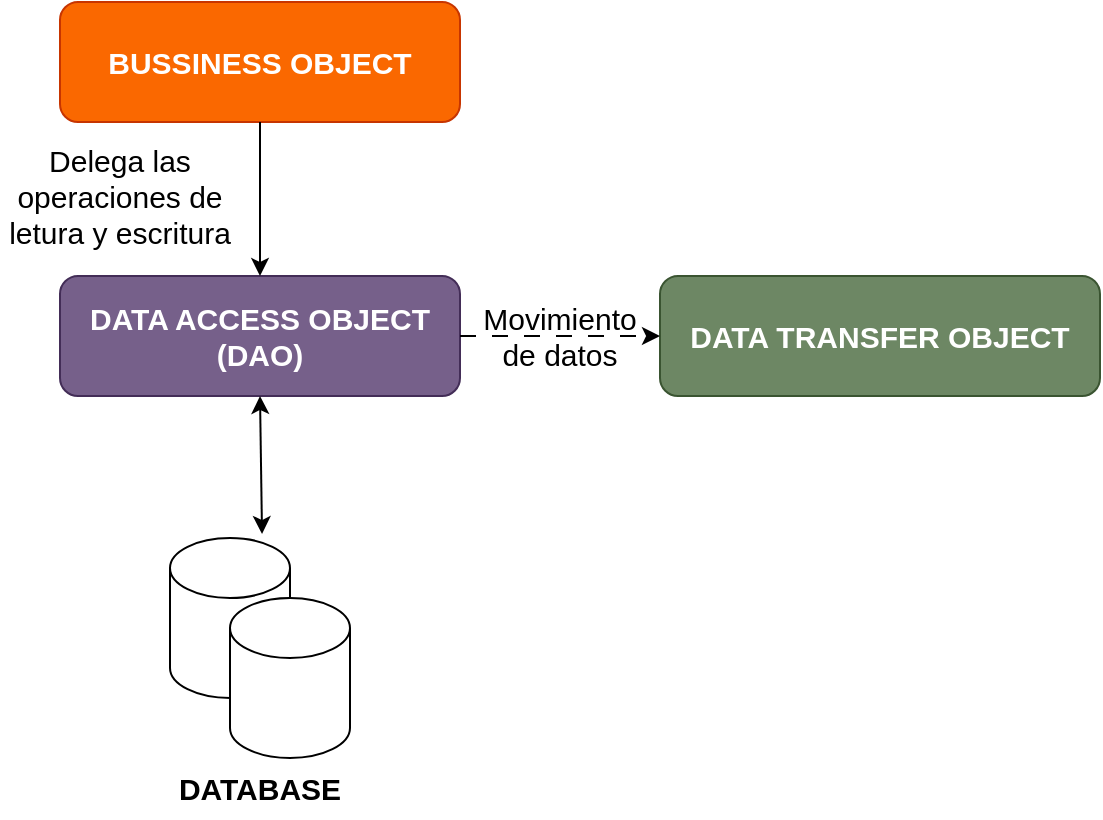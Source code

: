 <mxfile>
    <diagram id="O5XZ4IYDq3p7gJ5g78GB" name="Page-1">
        <mxGraphModel dx="668" dy="795" grid="1" gridSize="10" guides="1" tooltips="1" connect="1" arrows="1" fold="1" page="1" pageScale="1" pageWidth="850" pageHeight="1100" background="#ffffff" math="0" shadow="0">
            <root>
                <mxCell id="0"/>
                <mxCell id="1" parent="0"/>
                <mxCell id="3" value="&lt;b&gt;&lt;font color=&quot;#ffffff&quot; style=&quot;font-size: 15px;&quot;&gt;BUSSINESS OBJECT&lt;/font&gt;&lt;/b&gt;" style="rounded=1;whiteSpace=wrap;html=1;fillColor=#fa6800;fontColor=#000000;strokeColor=#C73500;" vertex="1" parent="1">
                    <mxGeometry x="100" y="253" width="200" height="60" as="geometry"/>
                </mxCell>
                <mxCell id="4" value="&lt;font style=&quot;font-size: 15px;&quot;&gt;&lt;b&gt;DATA ACCESS OBJECT (DAO)&lt;/b&gt;&lt;/font&gt;" style="rounded=1;whiteSpace=wrap;html=1;fillColor=#76608a;fontColor=#ffffff;strokeColor=#432D57;" vertex="1" parent="1">
                    <mxGeometry x="100" y="390" width="200" height="60" as="geometry"/>
                </mxCell>
                <mxCell id="8" value="" style="group" vertex="1" connectable="0" parent="1">
                    <mxGeometry x="155" y="521" width="90" height="110" as="geometry"/>
                </mxCell>
                <mxCell id="7" value="" style="shape=cylinder3;whiteSpace=wrap;html=1;boundedLbl=1;backgroundOutline=1;size=15;" vertex="1" parent="8">
                    <mxGeometry width="60" height="80" as="geometry"/>
                </mxCell>
                <mxCell id="6" value="" style="shape=cylinder3;whiteSpace=wrap;html=1;boundedLbl=1;backgroundOutline=1;size=15;" vertex="1" parent="8">
                    <mxGeometry x="30" y="30" width="60" height="80" as="geometry"/>
                </mxCell>
                <mxCell id="9" value="&lt;font color=&quot;#000000&quot;&gt;&lt;b&gt;DATABASE&lt;/b&gt;&lt;/font&gt;" style="text;html=1;strokeColor=none;fillColor=none;align=center;verticalAlign=middle;whiteSpace=wrap;rounded=0;fontSize=15;fontColor=#FFFFFF;" vertex="1" parent="1">
                    <mxGeometry x="170" y="631" width="60" height="30" as="geometry"/>
                </mxCell>
                <mxCell id="10" value="" style="endArrow=classic;html=1;fontSize=15;fontColor=#000000;strokeColor=#000000;entryX=0.5;entryY=0;entryDx=0;entryDy=0;exitX=0.5;exitY=1;exitDx=0;exitDy=0;" edge="1" parent="1" source="3" target="4">
                    <mxGeometry width="50" height="50" relative="1" as="geometry">
                        <mxPoint x="180" y="440" as="sourcePoint"/>
                        <mxPoint x="230" y="390" as="targetPoint"/>
                    </mxGeometry>
                </mxCell>
                <mxCell id="11" value="" style="endArrow=classic;startArrow=classic;html=1;strokeColor=#000000;fontSize=15;fontColor=#000000;exitX=0.5;exitY=1;exitDx=0;exitDy=0;entryX=0.767;entryY=-0.025;entryDx=0;entryDy=0;entryPerimeter=0;" edge="1" parent="1" source="4" target="7">
                    <mxGeometry width="50" height="50" relative="1" as="geometry">
                        <mxPoint x="180" y="440" as="sourcePoint"/>
                        <mxPoint x="200" y="500" as="targetPoint"/>
                    </mxGeometry>
                </mxCell>
                <mxCell id="12" value="&lt;font style=&quot;font-size: 15px;&quot;&gt;&lt;b&gt;DATA TRANSFER OBJECT&lt;/b&gt;&lt;/font&gt;" style="rounded=1;whiteSpace=wrap;html=1;fillColor=#6d8764;fontColor=#ffffff;strokeColor=#3A5431;" vertex="1" parent="1">
                    <mxGeometry x="400" y="390" width="220" height="60" as="geometry"/>
                </mxCell>
                <mxCell id="13" value="" style="endArrow=classic;html=1;strokeColor=#000000;fontSize=15;fontColor=#000000;exitX=1;exitY=0.5;exitDx=0;exitDy=0;entryX=0;entryY=0.5;entryDx=0;entryDy=0;dashed=1;dashPattern=8 8;startArrow=none;" edge="1" parent="1" source="4" target="12">
                    <mxGeometry width="50" height="50" relative="1" as="geometry">
                        <mxPoint x="390" y="420" as="sourcePoint"/>
                        <mxPoint x="400" y="390" as="targetPoint"/>
                    </mxGeometry>
                </mxCell>
                <mxCell id="14" value="Delega las operaciones de letura y escritura" style="text;html=1;strokeColor=none;fillColor=none;align=center;verticalAlign=middle;whiteSpace=wrap;rounded=0;fontSize=15;fontColor=#000000;" vertex="1" parent="1">
                    <mxGeometry x="70" y="335" width="120" height="30" as="geometry"/>
                </mxCell>
                <mxCell id="17" value="Movimiento de datos" style="text;html=1;strokeColor=none;fillColor=none;align=center;verticalAlign=middle;whiteSpace=wrap;rounded=0;fontSize=15;fontColor=#000000;" vertex="1" parent="1">
                    <mxGeometry x="310" y="405" width="80" height="30" as="geometry"/>
                </mxCell>
            </root>
        </mxGraphModel>
    </diagram>
</mxfile>